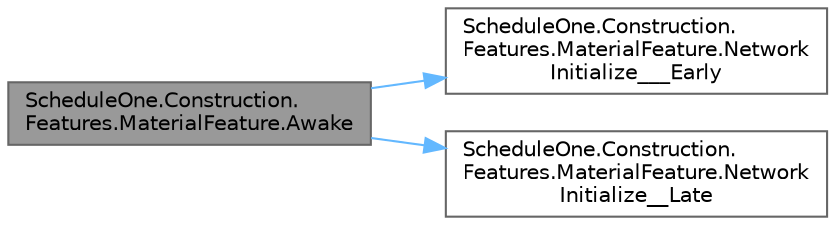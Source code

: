 digraph "ScheduleOne.Construction.Features.MaterialFeature.Awake"
{
 // LATEX_PDF_SIZE
  bgcolor="transparent";
  edge [fontname=Helvetica,fontsize=10,labelfontname=Helvetica,labelfontsize=10];
  node [fontname=Helvetica,fontsize=10,shape=box,height=0.2,width=0.4];
  rankdir="LR";
  Node1 [id="Node000001",label="ScheduleOne.Construction.\lFeatures.MaterialFeature.Awake",height=0.2,width=0.4,color="gray40", fillcolor="grey60", style="filled", fontcolor="black",tooltip=" "];
  Node1 -> Node2 [id="edge1_Node000001_Node000002",color="steelblue1",style="solid",tooltip=" "];
  Node2 [id="Node000002",label="ScheduleOne.Construction.\lFeatures.MaterialFeature.Network\lInitialize___Early",height=0.2,width=0.4,color="grey40", fillcolor="white", style="filled",URL="$class_schedule_one_1_1_construction_1_1_features_1_1_material_feature.html#ac75efbed34c6ec53233620b5784ff932",tooltip=" "];
  Node1 -> Node3 [id="edge2_Node000001_Node000003",color="steelblue1",style="solid",tooltip=" "];
  Node3 [id="Node000003",label="ScheduleOne.Construction.\lFeatures.MaterialFeature.Network\lInitialize__Late",height=0.2,width=0.4,color="grey40", fillcolor="white", style="filled",URL="$class_schedule_one_1_1_construction_1_1_features_1_1_material_feature.html#a04e3f4301f38db2ce77b3671058daaed",tooltip=" "];
}
